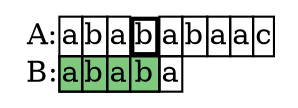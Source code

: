 graph g{
    node[shape=plaintext fillcolor=white colorscheme=accent8 ];
    a[
        label=< <TABLE CELLBORDER="1" BORDER="0" CELLSPACING="0" CELLPADDING="0">
            <tr>
                <td border="0">A:</td>
                <td >a</td>;
<td >b</td>;
<td >a</td>;
<td border="2">b</td>;
<td >a</td>;
<td >b</td>;
<td >a</td>;
<td >a</td>;
<td >c</td>;
            </tr>
            <tr>
                <td border="0">B:</td>
                
<td bgcolor="1">a</td>;
<td bgcolor="1">b</td>;
<td bgcolor="1">a</td>;
<td bgcolor="1">b</td>;
<td>a</td>;
            </tr>
        </TABLE> >
    ]
}